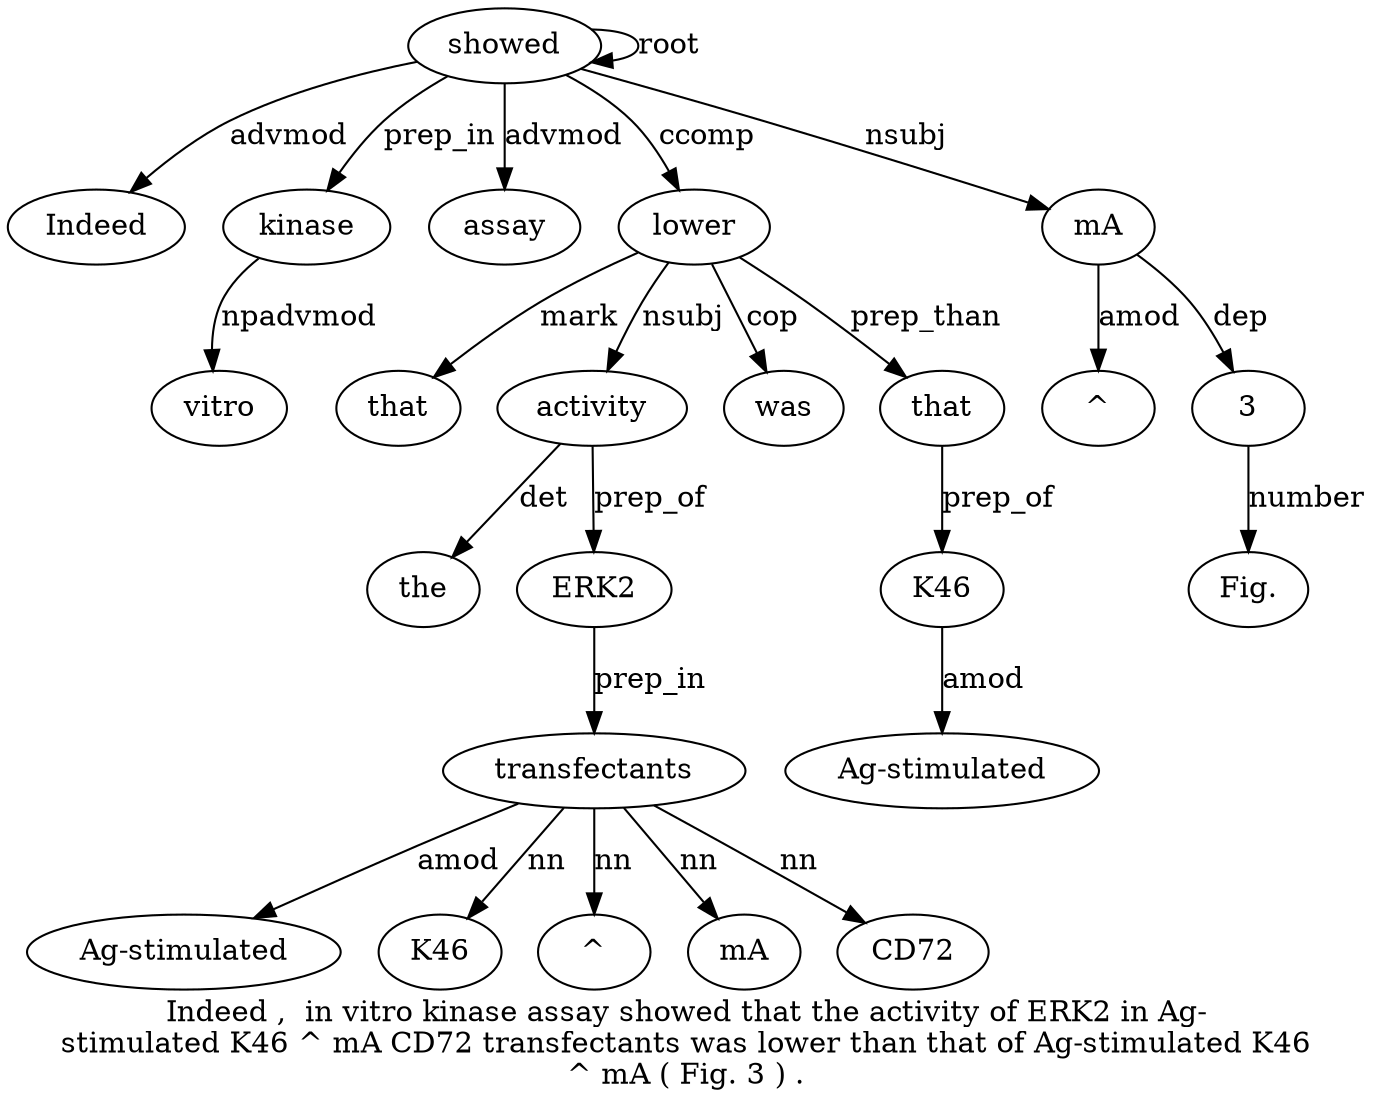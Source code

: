 digraph "Indeed ,  in vitro kinase assay showed that the activity of ERK2 in Ag-stimulated K46 ^ mA CD72 transfectants was lower than that of Ag-stimulated K46 ^ mA ( Fig. 3 ) ." {
label="Indeed ,  in vitro kinase assay showed that the activity of ERK2 in Ag-
stimulated K46 ^ mA CD72 transfectants was lower than that of Ag-stimulated K46
^ mA ( Fig. 3 ) .";
showed7 [style=filled, fillcolor=white, label=showed];
Indeed1 [style=filled, fillcolor=white, label=Indeed];
showed7 -> Indeed1  [label=advmod];
kinase5 [style=filled, fillcolor=white, label=kinase];
vitro4 [style=filled, fillcolor=white, label=vitro];
kinase5 -> vitro4  [label=npadvmod];
showed7 -> kinase5  [label=prep_in];
assay6 [style=filled, fillcolor=white, label=assay];
showed7 -> assay6  [label=advmod];
showed7 -> showed7  [label=root];
lower21 [style=filled, fillcolor=white, label=lower];
that8 [style=filled, fillcolor=white, label=that];
lower21 -> that8  [label=mark];
activity10 [style=filled, fillcolor=white, label=activity];
the9 [style=filled, fillcolor=white, label=the];
activity10 -> the9  [label=det];
lower21 -> activity10  [label=nsubj];
ERK21 [style=filled, fillcolor=white, label=ERK2];
activity10 -> ERK21  [label=prep_of];
transfectants19 [style=filled, fillcolor=white, label=transfectants];
"Ag-stimulated14" [style=filled, fillcolor=white, label="Ag-stimulated"];
transfectants19 -> "Ag-stimulated14"  [label=amod];
K4615 [style=filled, fillcolor=white, label=K46];
transfectants19 -> K4615  [label=nn];
"^16" [style=filled, fillcolor=white, label="^"];
transfectants19 -> "^16"  [label=nn];
mA17 [style=filled, fillcolor=white, label=mA];
transfectants19 -> mA17  [label=nn];
CD7218 [style=filled, fillcolor=white, label=CD72];
transfectants19 -> CD7218  [label=nn];
ERK21 -> transfectants19  [label=prep_in];
was20 [style=filled, fillcolor=white, label=was];
lower21 -> was20  [label=cop];
showed7 -> lower21  [label=ccomp];
that23 [style=filled, fillcolor=white, label=that];
lower21 -> that23  [label=prep_than];
K462 [style=filled, fillcolor=white, label=K46];
"Ag-stimulated25" [style=filled, fillcolor=white, label="Ag-stimulated"];
K462 -> "Ag-stimulated25"  [label=amod];
that23 -> K462  [label=prep_of];
mA28 [style=filled, fillcolor=white, label=mA];
"^27" [style=filled, fillcolor=white, label="^"];
mA28 -> "^27"  [label=amod];
showed7 -> mA28  [label=nsubj];
331 [style=filled, fillcolor=white, label=3];
"Fig.30" [style=filled, fillcolor=white, label="Fig."];
331 -> "Fig.30"  [label=number];
mA28 -> 331  [label=dep];
}
